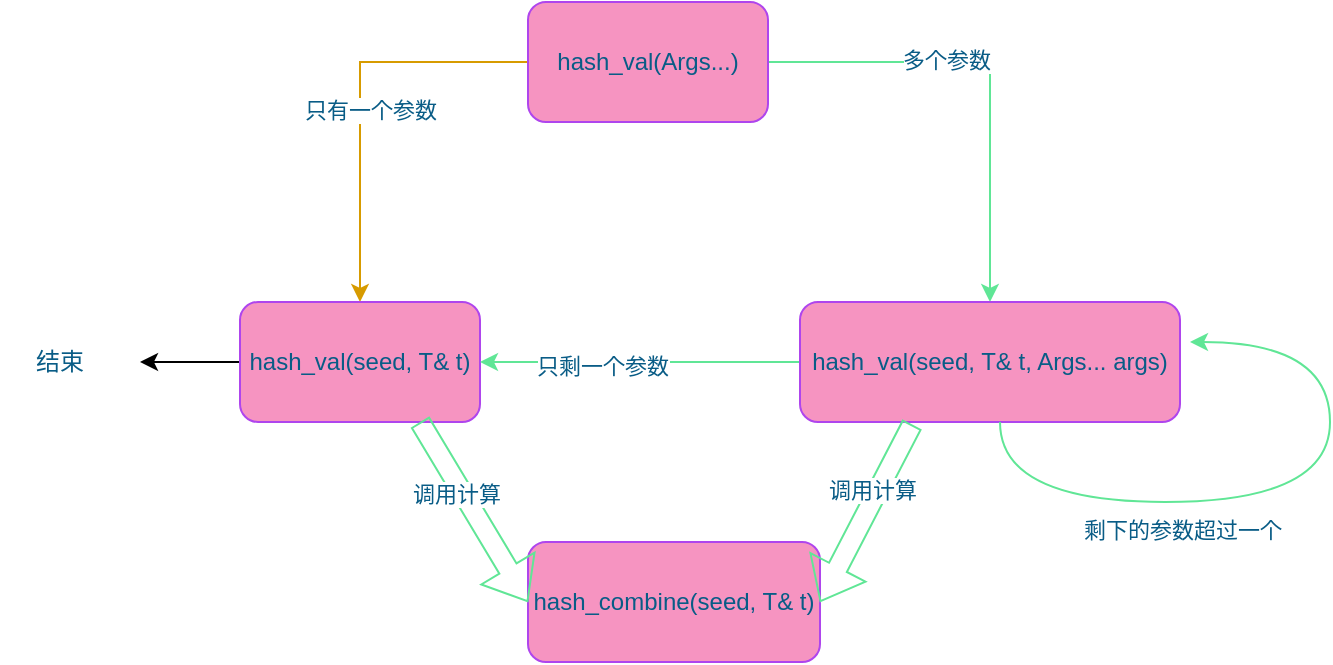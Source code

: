 <mxfile version="20.2.2" type="github">
  <diagram id="HvgVA-iErz7tvglcsphv" name="第 1 页">
    <mxGraphModel dx="1550" dy="844" grid="1" gridSize="10" guides="1" tooltips="1" connect="1" arrows="1" fold="1" page="1" pageScale="1" pageWidth="827" pageHeight="1169" math="0" shadow="0">
      <root>
        <mxCell id="0" />
        <mxCell id="1" parent="0" />
        <mxCell id="aBpow_2bKmVWggqpttQX-6" style="edgeStyle=orthogonalEdgeStyle;rounded=0;orthogonalLoop=1;jettySize=auto;html=1;fillColor=#ffe6cc;strokeColor=#d79b00;fontColor=#095C86;" edge="1" parent="1" source="aBpow_2bKmVWggqpttQX-2" target="aBpow_2bKmVWggqpttQX-3">
          <mxGeometry relative="1" as="geometry" />
        </mxCell>
        <mxCell id="aBpow_2bKmVWggqpttQX-7" value="只有一个参数" style="edgeLabel;html=1;align=center;verticalAlign=middle;resizable=0;points=[];fontColor=#095C86;" vertex="1" connectable="0" parent="aBpow_2bKmVWggqpttQX-6">
          <mxGeometry x="0.059" y="5" relative="1" as="geometry">
            <mxPoint as="offset" />
          </mxGeometry>
        </mxCell>
        <mxCell id="aBpow_2bKmVWggqpttQX-8" style="edgeStyle=orthogonalEdgeStyle;rounded=0;orthogonalLoop=1;jettySize=auto;html=1;entryX=0.5;entryY=0;entryDx=0;entryDy=0;fillColor=#F694C1;strokeColor=#60E696;fontColor=#095C86;" edge="1" parent="1" source="aBpow_2bKmVWggqpttQX-2" target="aBpow_2bKmVWggqpttQX-4">
          <mxGeometry relative="1" as="geometry" />
        </mxCell>
        <mxCell id="aBpow_2bKmVWggqpttQX-9" value="多个参数" style="edgeLabel;html=1;align=center;verticalAlign=middle;resizable=0;points=[];fontColor=#095C86;" vertex="1" connectable="0" parent="aBpow_2bKmVWggqpttQX-8">
          <mxGeometry x="-0.231" y="1" relative="1" as="geometry">
            <mxPoint as="offset" />
          </mxGeometry>
        </mxCell>
        <mxCell id="aBpow_2bKmVWggqpttQX-2" value="hash_val(Args...)" style="rounded=1;whiteSpace=wrap;html=1;fillColor=#F694C1;strokeColor=#AF45ED;fontColor=#095C86;" vertex="1" parent="1">
          <mxGeometry x="354" y="210" width="120" height="60" as="geometry" />
        </mxCell>
        <mxCell id="aBpow_2bKmVWggqpttQX-29" style="edgeStyle=orthogonalEdgeStyle;rounded=0;orthogonalLoop=1;jettySize=auto;html=1;fontColor=#095C86;" edge="1" parent="1" source="aBpow_2bKmVWggqpttQX-3">
          <mxGeometry relative="1" as="geometry">
            <mxPoint x="160" y="390" as="targetPoint" />
          </mxGeometry>
        </mxCell>
        <mxCell id="aBpow_2bKmVWggqpttQX-3" value="hash_val(seed, T&amp;amp; t)" style="rounded=1;whiteSpace=wrap;html=1;fillColor=#F694C1;strokeColor=#AF45ED;fontColor=#095C86;" vertex="1" parent="1">
          <mxGeometry x="210" y="360" width="120" height="60" as="geometry" />
        </mxCell>
        <mxCell id="aBpow_2bKmVWggqpttQX-17" style="edgeStyle=orthogonalEdgeStyle;curved=1;rounded=0;orthogonalLoop=1;jettySize=auto;html=1;entryX=1;entryY=0.5;entryDx=0;entryDy=0;elbow=vertical;fillColor=#F694C1;strokeColor=#60E696;fontColor=#095C86;" edge="1" parent="1" source="aBpow_2bKmVWggqpttQX-4" target="aBpow_2bKmVWggqpttQX-3">
          <mxGeometry relative="1" as="geometry" />
        </mxCell>
        <mxCell id="aBpow_2bKmVWggqpttQX-18" value="只剩一个参数" style="edgeLabel;html=1;align=center;verticalAlign=middle;resizable=0;points=[];fontColor=#095C86;" vertex="1" connectable="0" parent="aBpow_2bKmVWggqpttQX-17">
          <mxGeometry x="0.24" y="2" relative="1" as="geometry">
            <mxPoint as="offset" />
          </mxGeometry>
        </mxCell>
        <mxCell id="aBpow_2bKmVWggqpttQX-4" value="hash_val(seed, T&amp;amp; t, Args... args)" style="rounded=1;whiteSpace=wrap;html=1;fillColor=#F694C1;strokeColor=#AF45ED;fontColor=#095C86;" vertex="1" parent="1">
          <mxGeometry x="490" y="360" width="190" height="60" as="geometry" />
        </mxCell>
        <mxCell id="aBpow_2bKmVWggqpttQX-5" value="hash_combine(seed, T&amp;amp; t)" style="rounded=1;whiteSpace=wrap;html=1;fillColor=#F694C1;strokeColor=#AF45ED;fontColor=#095C86;" vertex="1" parent="1">
          <mxGeometry x="354" y="480" width="146" height="60" as="geometry" />
        </mxCell>
        <mxCell id="aBpow_2bKmVWggqpttQX-15" value="" style="endArrow=classic;html=1;rounded=0;entryX=1;entryY=0.5;entryDx=0;entryDy=0;edgeStyle=orthogonalEdgeStyle;elbow=vertical;curved=1;fillColor=#F694C1;strokeColor=#60E696;fontColor=#095C86;" edge="1" parent="1">
          <mxGeometry width="50" height="50" relative="1" as="geometry">
            <mxPoint x="590" y="420" as="sourcePoint" />
            <mxPoint x="685" y="380" as="targetPoint" />
            <Array as="points">
              <mxPoint x="590" y="460" />
              <mxPoint x="755" y="460" />
              <mxPoint x="755" y="380" />
            </Array>
          </mxGeometry>
        </mxCell>
        <mxCell id="aBpow_2bKmVWggqpttQX-16" value="剩下的参数超过一个" style="edgeLabel;html=1;align=center;verticalAlign=middle;resizable=0;points=[];fontColor=#095C86;" vertex="1" connectable="0" parent="aBpow_2bKmVWggqpttQX-15">
          <mxGeometry x="-0.353" y="9" relative="1" as="geometry">
            <mxPoint x="16" y="23" as="offset" />
          </mxGeometry>
        </mxCell>
        <mxCell id="aBpow_2bKmVWggqpttQX-23" value="" style="shape=flexArrow;endArrow=classic;html=1;rounded=0;curved=1;elbow=vertical;entryX=0;entryY=0.5;entryDx=0;entryDy=0;exitX=0.75;exitY=1;exitDx=0;exitDy=0;strokeColor=#60E696;fontColor=#095C86;" edge="1" parent="1" source="aBpow_2bKmVWggqpttQX-3" target="aBpow_2bKmVWggqpttQX-5">
          <mxGeometry width="50" height="50" relative="1" as="geometry">
            <mxPoint x="390" y="440" as="sourcePoint" />
            <mxPoint x="440" y="390" as="targetPoint" />
          </mxGeometry>
        </mxCell>
        <mxCell id="aBpow_2bKmVWggqpttQX-24" value="调用计算" style="edgeLabel;html=1;align=center;verticalAlign=middle;resizable=0;points=[];fontColor=#095C86;" vertex="1" connectable="0" parent="aBpow_2bKmVWggqpttQX-23">
          <mxGeometry x="-0.242" y="-3" relative="1" as="geometry">
            <mxPoint as="offset" />
          </mxGeometry>
        </mxCell>
        <mxCell id="aBpow_2bKmVWggqpttQX-25" value="" style="shape=flexArrow;endArrow=classic;html=1;rounded=0;curved=1;elbow=vertical;entryX=1;entryY=0.5;entryDx=0;entryDy=0;exitX=0.295;exitY=1.02;exitDx=0;exitDy=0;exitPerimeter=0;strokeColor=#60E696;fontColor=#095C86;" edge="1" parent="1" source="aBpow_2bKmVWggqpttQX-4" target="aBpow_2bKmVWggqpttQX-5">
          <mxGeometry width="50" height="50" relative="1" as="geometry">
            <mxPoint x="543" y="430" as="sourcePoint" />
            <mxPoint x="627" y="520" as="targetPoint" />
          </mxGeometry>
        </mxCell>
        <mxCell id="aBpow_2bKmVWggqpttQX-26" value="调用计算" style="edgeLabel;html=1;align=center;verticalAlign=middle;resizable=0;points=[];fontColor=#095C86;" vertex="1" connectable="0" parent="aBpow_2bKmVWggqpttQX-25">
          <mxGeometry x="-0.242" y="-3" relative="1" as="geometry">
            <mxPoint as="offset" />
          </mxGeometry>
        </mxCell>
        <mxCell id="aBpow_2bKmVWggqpttQX-30" value="结束" style="text;html=1;strokeColor=none;fillColor=none;align=center;verticalAlign=middle;whiteSpace=wrap;rounded=0;fontColor=#095C86;" vertex="1" parent="1">
          <mxGeometry x="90" y="375" width="60" height="30" as="geometry" />
        </mxCell>
      </root>
    </mxGraphModel>
  </diagram>
</mxfile>

